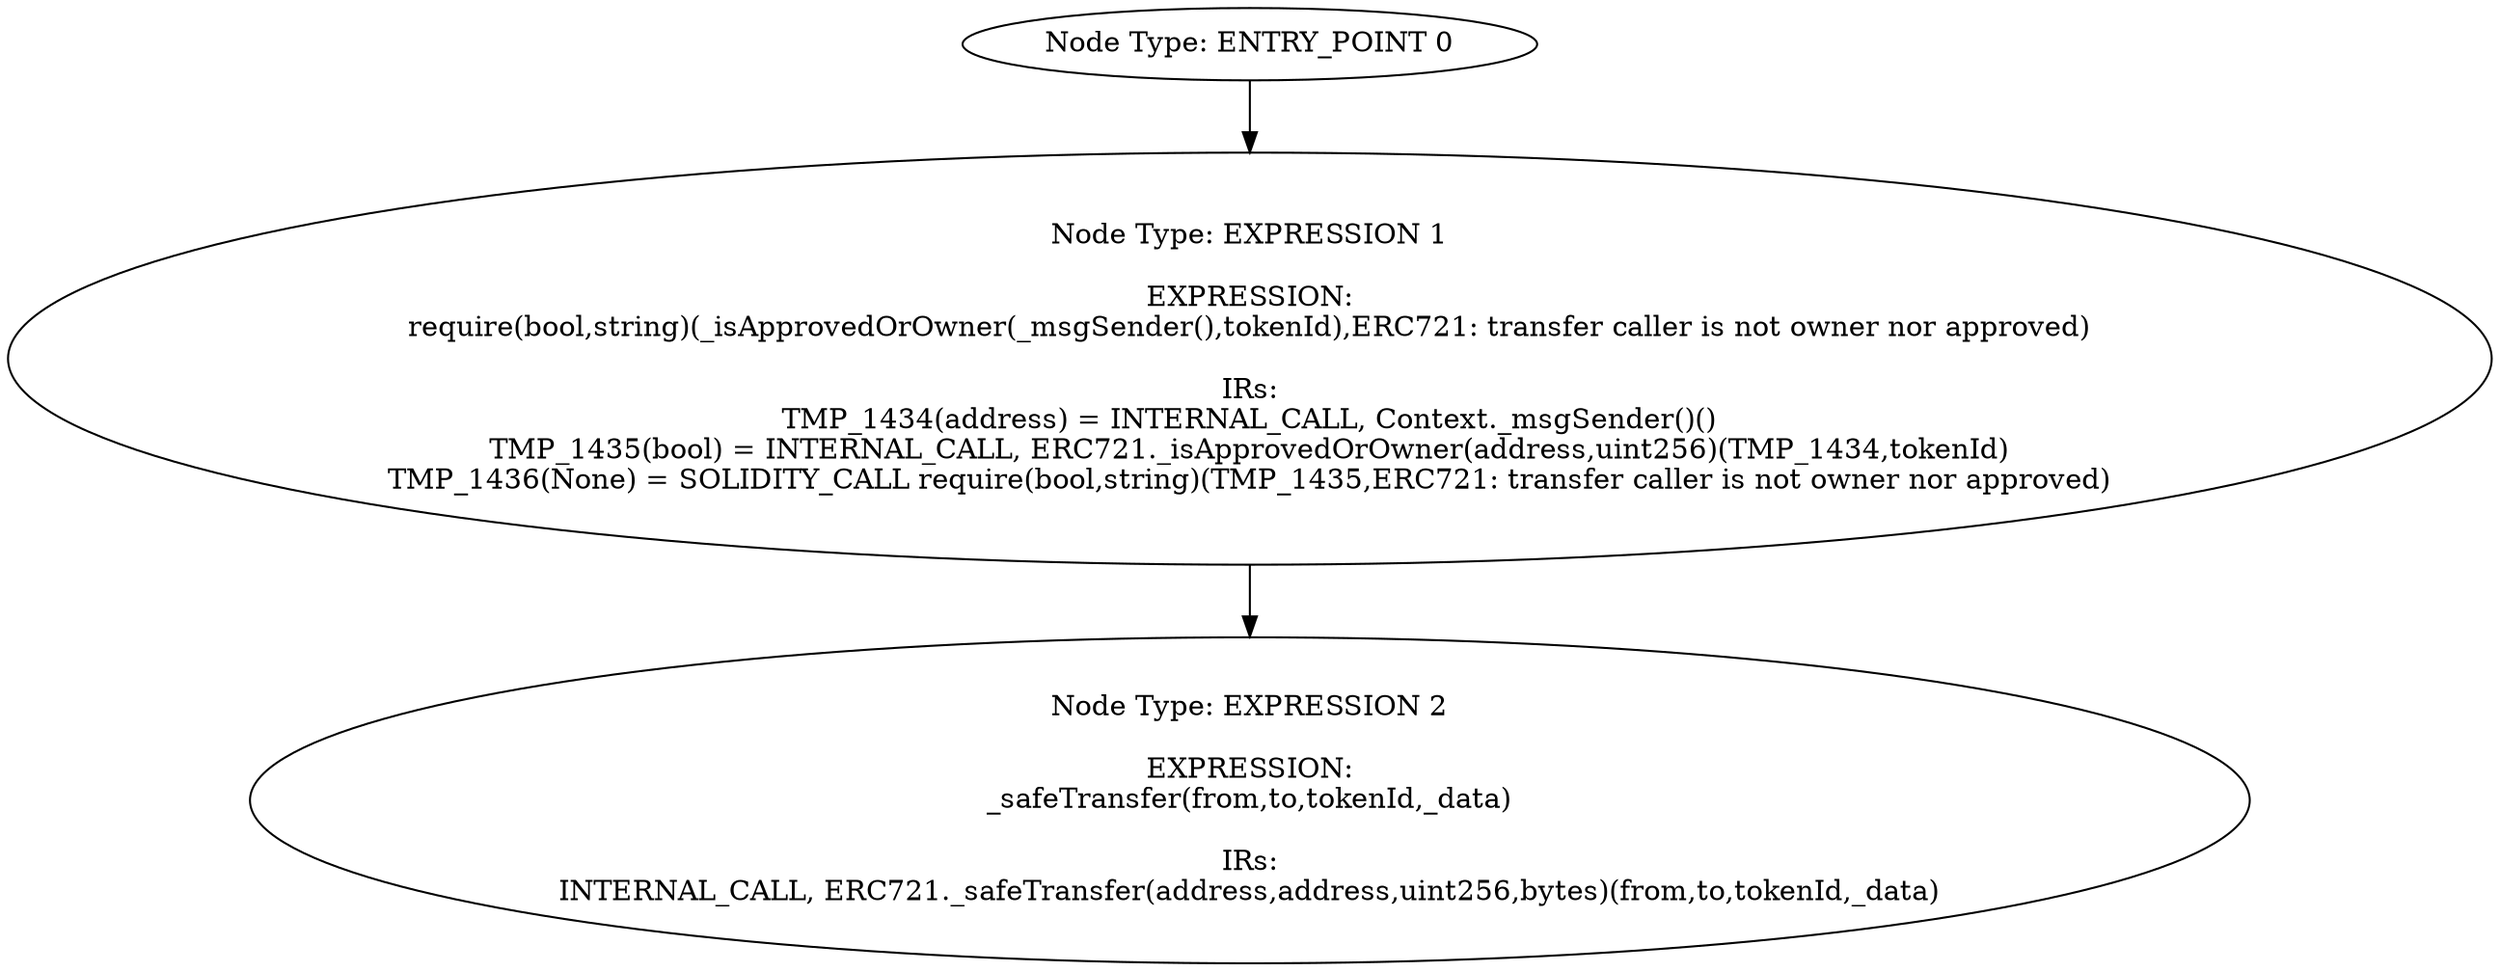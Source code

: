 digraph{
0[label="Node Type: ENTRY_POINT 0
"];
0->1;
1[label="Node Type: EXPRESSION 1

EXPRESSION:
require(bool,string)(_isApprovedOrOwner(_msgSender(),tokenId),ERC721: transfer caller is not owner nor approved)

IRs:
TMP_1434(address) = INTERNAL_CALL, Context._msgSender()()
TMP_1435(bool) = INTERNAL_CALL, ERC721._isApprovedOrOwner(address,uint256)(TMP_1434,tokenId)
TMP_1436(None) = SOLIDITY_CALL require(bool,string)(TMP_1435,ERC721: transfer caller is not owner nor approved)"];
1->2;
2[label="Node Type: EXPRESSION 2

EXPRESSION:
_safeTransfer(from,to,tokenId,_data)

IRs:
INTERNAL_CALL, ERC721._safeTransfer(address,address,uint256,bytes)(from,to,tokenId,_data)"];
}
